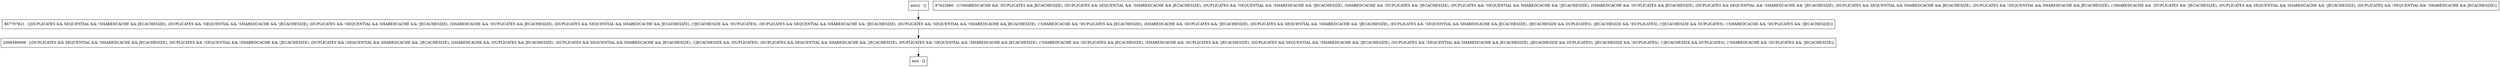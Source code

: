 digraph syncLogEnd {
node [shape=record];
entry [label="entry - []"];
exit [label="exit - []"];
2006490999 [label="2006490999 - [(DUPLICATES && SEQUENTIAL && !SHAREDCACHE && JECACHESIZE), (DUPLICATES && !SEQUENTIAL && !SHAREDCACHE && !JECACHESIZE), (DUPLICATES && !SEQUENTIAL && SHAREDCACHE && !JECACHESIZE), (SHAREDCACHE && !DUPLICATES && JECACHESIZE), (DUPLICATES && SEQUENTIAL && SHAREDCACHE && JECACHESIZE), (!JECACHESIZE && !DUPLICATES), (DUPLICATES && SEQUENTIAL && SHAREDCACHE && !JECACHESIZE), (DUPLICATES && !SEQUENTIAL && !SHAREDCACHE && JECACHESIZE), (!SHAREDCACHE && !DUPLICATES && JECACHESIZE), (SHAREDCACHE && !DUPLICATES && !JECACHESIZE), (DUPLICATES && SEQUENTIAL && !SHAREDCACHE && !JECACHESIZE), (DUPLICATES && !SEQUENTIAL && SHAREDCACHE && JECACHESIZE), (JECACHESIZE && DUPLICATES), (JECACHESIZE && !DUPLICATES), (!JECACHESIZE && DUPLICATES), (!SHAREDCACHE && !DUPLICATES && !JECACHESIZE)]"];
867797821 [label="867797821 - [(DUPLICATES && SEQUENTIAL && !SHAREDCACHE && JECACHESIZE), (DUPLICATES && !SEQUENTIAL && !SHAREDCACHE && !JECACHESIZE), (DUPLICATES && !SEQUENTIAL && SHAREDCACHE && !JECACHESIZE), (SHAREDCACHE && !DUPLICATES && JECACHESIZE), (DUPLICATES && SEQUENTIAL && SHAREDCACHE && JECACHESIZE), (!JECACHESIZE && !DUPLICATES), (DUPLICATES && SEQUENTIAL && SHAREDCACHE && !JECACHESIZE), (DUPLICATES && !SEQUENTIAL && !SHAREDCACHE && JECACHESIZE), (!SHAREDCACHE && !DUPLICATES && JECACHESIZE), (SHAREDCACHE && !DUPLICATES && !JECACHESIZE), (DUPLICATES && SEQUENTIAL && !SHAREDCACHE && !JECACHESIZE), (DUPLICATES && !SEQUENTIAL && SHAREDCACHE && JECACHESIZE), (JECACHESIZE && DUPLICATES), (JECACHESIZE && !DUPLICATES), (!JECACHESIZE && DUPLICATES), (!SHAREDCACHE && !DUPLICATES && !JECACHESIZE)]"];
87622660 [label="87622660 - [(!SHAREDCACHE && !DUPLICATES && JECACHESIZE), (DUPLICATES && SEQUENTIAL && !SHAREDCACHE && JECACHESIZE), (DUPLICATES && !SEQUENTIAL && !SHAREDCACHE && !JECACHESIZE), (SHAREDCACHE && !DUPLICATES && !JECACHESIZE), (DUPLICATES && !SEQUENTIAL && SHAREDCACHE && !JECACHESIZE), (SHAREDCACHE && !DUPLICATES && JECACHESIZE), (DUPLICATES && SEQUENTIAL && !SHAREDCACHE && !JECACHESIZE), (DUPLICATES && SEQUENTIAL && SHAREDCACHE && JECACHESIZE), (DUPLICATES && !SEQUENTIAL && SHAREDCACHE && JECACHESIZE), (!SHAREDCACHE && !DUPLICATES && !JECACHESIZE), (DUPLICATES && SEQUENTIAL && SHAREDCACHE && !JECACHESIZE), (DUPLICATES && !SEQUENTIAL && !SHAREDCACHE && JECACHESIZE)]"];
entry;
exit;
entry -> 867797821;
2006490999 -> exit;
867797821 -> 2006490999;
}
